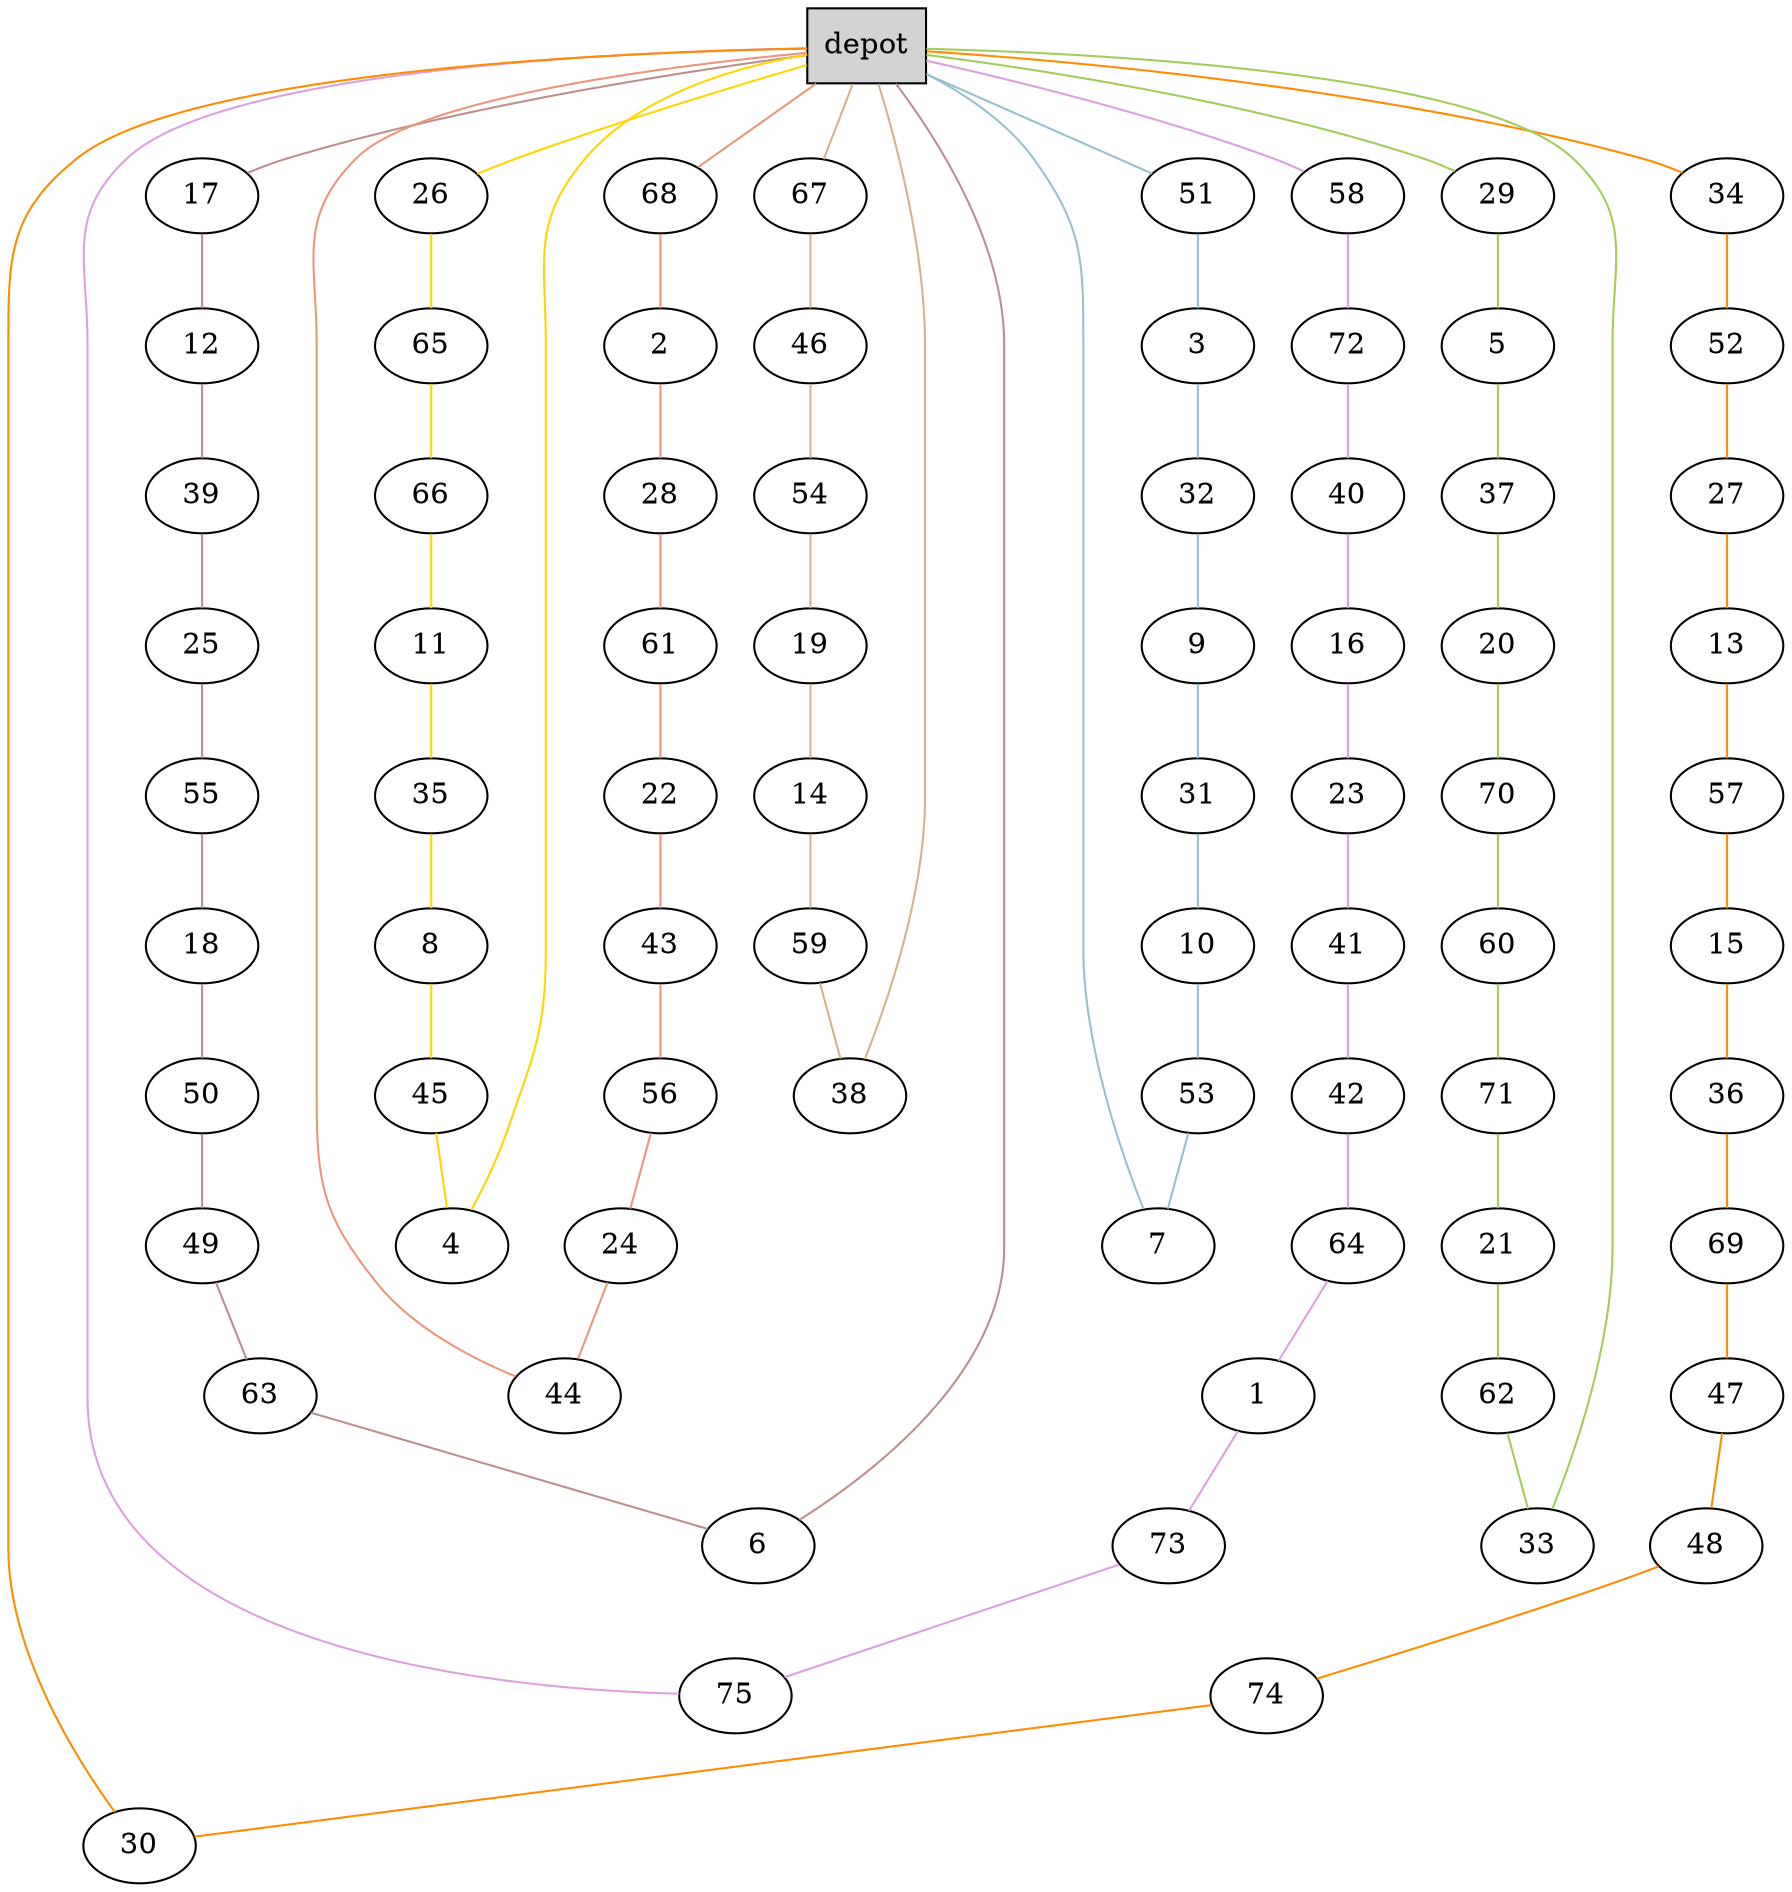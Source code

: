 graph G {
  0[shape = box, label = "depot", style = filled ];
  68[shape = ellipse];
  "0"--"68"[color = darksalmon];
  2[shape = ellipse];
  "68"--"2"[color = darksalmon];
  28[shape = ellipse];
  "2"--"28"[color = darksalmon];
  61[shape = ellipse];
  "28"--"61"[color = darksalmon];
  22[shape = ellipse];
  "61"--"22"[color = darksalmon];
  43[shape = ellipse];
  "22"--"43"[color = darksalmon];
  56[shape = ellipse];
  "43"--"56"[color = darksalmon];
  24[shape = ellipse];
  "56"--"24"[color = darksalmon];
  44[shape = ellipse];
  "24"--"44"[color = darksalmon];
  "44"--"0"[color = darksalmon];
  26[shape = ellipse];
  "0"--"26"[color = gold];
  65[shape = ellipse];
  "26"--"65"[color = gold];
  66[shape = ellipse];
  "65"--"66"[color = gold];
  11[shape = ellipse];
  "66"--"11"[color = gold];
  35[shape = ellipse];
  "11"--"35"[color = gold];
  8[shape = ellipse];
  "35"--"8"[color = gold];
  45[shape = ellipse];
  "8"--"45"[color = gold];
  4[shape = ellipse];
  "45"--"4"[color = gold];
  "4"--"0"[color = gold];
  58[shape = ellipse];
  "0"--"58"[color = plum];
  72[shape = ellipse];
  "58"--"72"[color = plum];
  40[shape = ellipse];
  "72"--"40"[color = plum];
  16[shape = ellipse];
  "40"--"16"[color = plum];
  23[shape = ellipse];
  "16"--"23"[color = plum];
  41[shape = ellipse];
  "23"--"41"[color = plum];
  42[shape = ellipse];
  "41"--"42"[color = plum];
  64[shape = ellipse];
  "42"--"64"[color = plum];
  1[shape = ellipse];
  "64"--"1"[color = plum];
  73[shape = ellipse];
  "1"--"73"[color = plum];
  75[shape = ellipse];
  "73"--"75"[color = plum];
  "75"--"0"[color = plum];
  67[shape = ellipse];
  "0"--"67"[color = tan];
  46[shape = ellipse];
  "67"--"46"[color = tan];
  54[shape = ellipse];
  "46"--"54"[color = tan];
  19[shape = ellipse];
  "54"--"19"[color = tan];
  14[shape = ellipse];
  "19"--"14"[color = tan];
  59[shape = ellipse];
  "14"--"59"[color = tan];
  38[shape = ellipse];
  "59"--"38"[color = tan];
  "38"--"0"[color = tan];
  34[shape = ellipse];
  "0"--"34"[color = darkorange];
  52[shape = ellipse];
  "34"--"52"[color = darkorange];
  27[shape = ellipse];
  "52"--"27"[color = darkorange];
  13[shape = ellipse];
  "27"--"13"[color = darkorange];
  57[shape = ellipse];
  "13"--"57"[color = darkorange];
  15[shape = ellipse];
  "57"--"15"[color = darkorange];
  36[shape = ellipse];
  "15"--"36"[color = darkorange];
  69[shape = ellipse];
  "36"--"69"[color = darkorange];
  47[shape = ellipse];
  "69"--"47"[color = darkorange];
  48[shape = ellipse];
  "47"--"48"[color = darkorange];
  74[shape = ellipse];
  "48"--"74"[color = darkorange];
  30[shape = ellipse];
  "74"--"30"[color = darkorange];
  "30"--"0"[color = darkorange];
  17[shape = ellipse];
  "0"--"17"[color = rosybrown];
  12[shape = ellipse];
  "17"--"12"[color = rosybrown];
  39[shape = ellipse];
  "12"--"39"[color = rosybrown];
  25[shape = ellipse];
  "39"--"25"[color = rosybrown];
  55[shape = ellipse];
  "25"--"55"[color = rosybrown];
  18[shape = ellipse];
  "55"--"18"[color = rosybrown];
  50[shape = ellipse];
  "18"--"50"[color = rosybrown];
  49[shape = ellipse];
  "50"--"49"[color = rosybrown];
  63[shape = ellipse];
  "49"--"63"[color = rosybrown];
  6[shape = ellipse];
  "63"--"6"[color = rosybrown];
  "6"--"0"[color = rosybrown];
  29[shape = ellipse];
  "0"--"29"[color = darkolivegreen3];
  5[shape = ellipse];
  "29"--"5"[color = darkolivegreen3];
  37[shape = ellipse];
  "5"--"37"[color = darkolivegreen3];
  20[shape = ellipse];
  "37"--"20"[color = darkolivegreen3];
  70[shape = ellipse];
  "20"--"70"[color = darkolivegreen3];
  60[shape = ellipse];
  "70"--"60"[color = darkolivegreen3];
  71[shape = ellipse];
  "60"--"71"[color = darkolivegreen3];
  21[shape = ellipse];
  "71"--"21"[color = darkolivegreen3];
  62[shape = ellipse];
  "21"--"62"[color = darkolivegreen3];
  33[shape = ellipse];
  "62"--"33"[color = darkolivegreen3];
  "33"--"0"[color = darkolivegreen3];
  51[shape = ellipse];
  "0"--"51"[color = lightblue3];
  3[shape = ellipse];
  "51"--"3"[color = lightblue3];
  32[shape = ellipse];
  "3"--"32"[color = lightblue3];
  9[shape = ellipse];
  "32"--"9"[color = lightblue3];
  31[shape = ellipse];
  "9"--"31"[color = lightblue3];
  10[shape = ellipse];
  "31"--"10"[color = lightblue3];
  53[shape = ellipse];
  "10"--"53"[color = lightblue3];
  7[shape = ellipse];
  "53"--"7"[color = lightblue3];
  "7"--"0"[color = lightblue3];
}
